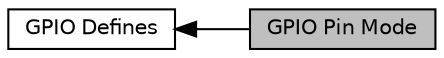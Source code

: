 digraph "GPIO Pin Mode"
{
  edge [fontname="Helvetica",fontsize="10",labelfontname="Helvetica",labelfontsize="10"];
  node [fontname="Helvetica",fontsize="10",shape=record];
  rankdir=LR;
  Node0 [label="GPIO Pin Mode",height=0.2,width=0.4,color="black", fillcolor="grey75", style="filled", fontcolor="black"];
  Node1 [label="GPIO Defines",height=0.2,width=0.4,color="black", fillcolor="white", style="filled",URL="$group__gpio__defines.html",tooltip="Defined Constants and Types for the STM32F1xx General Purpose I/O "];
  Node1->Node0 [shape=plaintext, dir="back", style="solid"];
}
